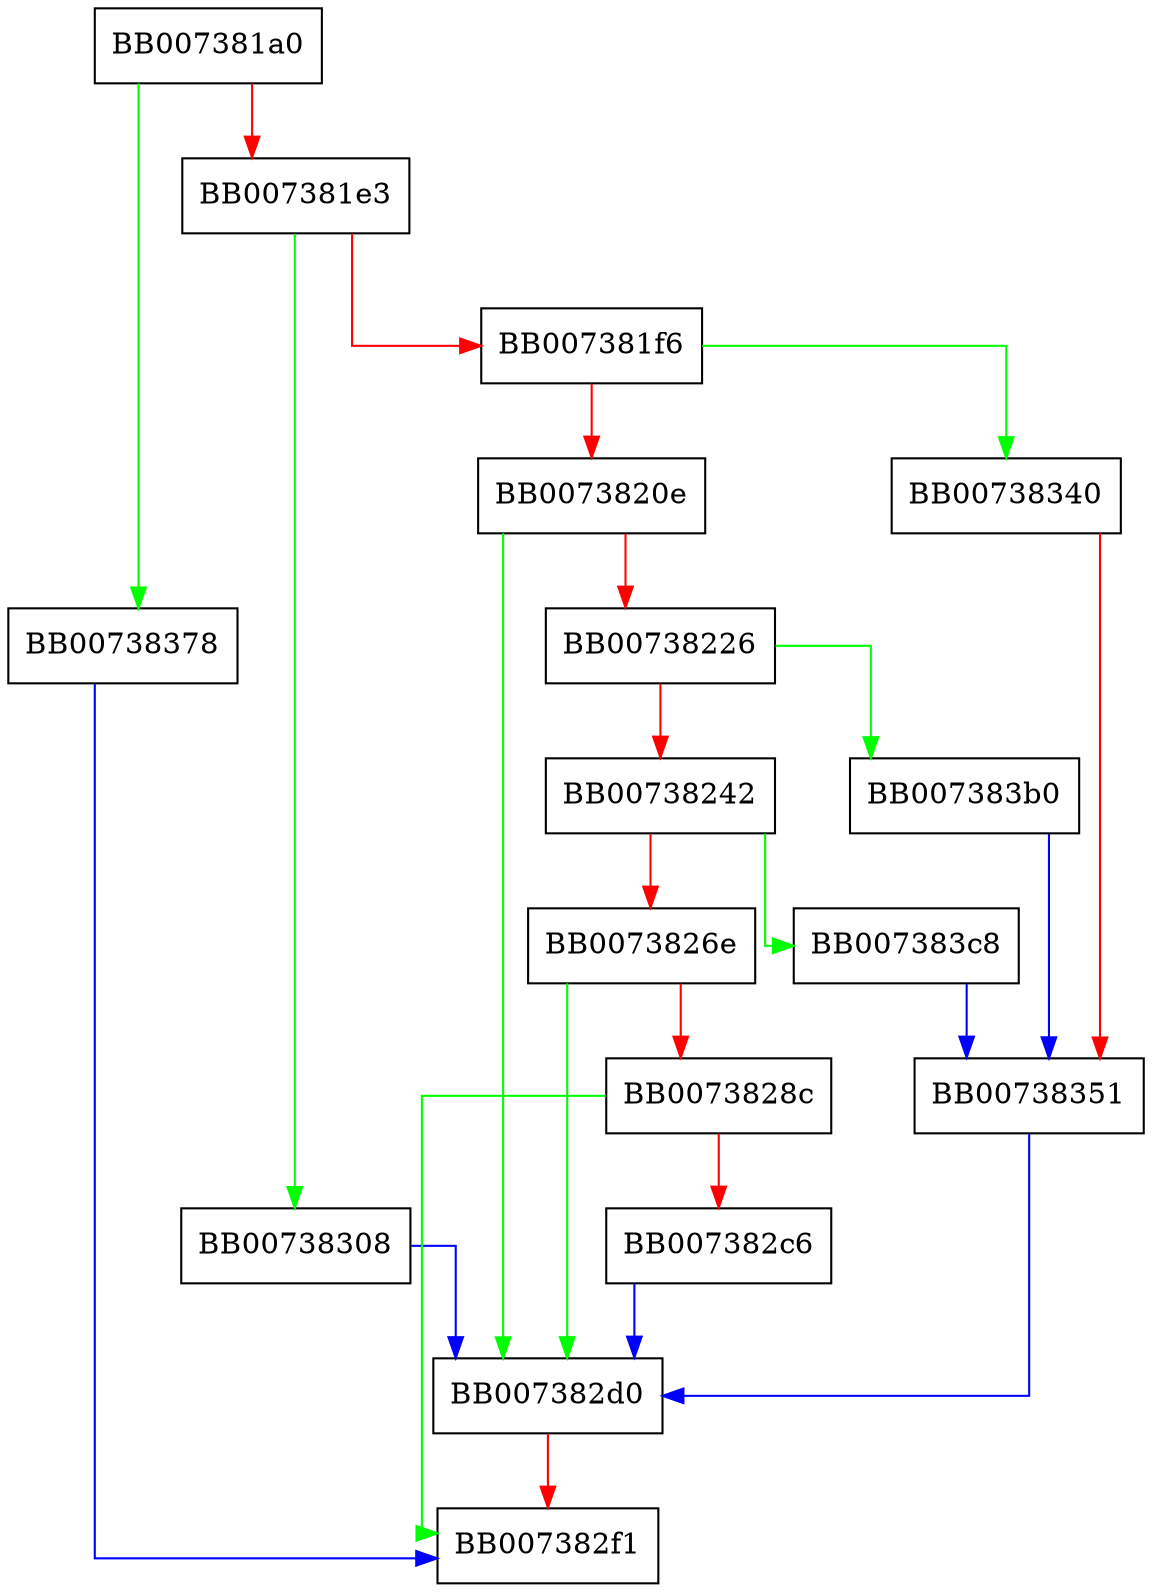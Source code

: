digraph SCT_new_from_base64 {
  node [shape="box"];
  graph [splines=ortho];
  BB007381a0 -> BB00738378 [color="green"];
  BB007381a0 -> BB007381e3 [color="red"];
  BB007381e3 -> BB00738308 [color="green"];
  BB007381e3 -> BB007381f6 [color="red"];
  BB007381f6 -> BB00738340 [color="green"];
  BB007381f6 -> BB0073820e [color="red"];
  BB0073820e -> BB007382d0 [color="green"];
  BB0073820e -> BB00738226 [color="red"];
  BB00738226 -> BB007383b0 [color="green"];
  BB00738226 -> BB00738242 [color="red"];
  BB00738242 -> BB007383c8 [color="green"];
  BB00738242 -> BB0073826e [color="red"];
  BB0073826e -> BB007382d0 [color="green"];
  BB0073826e -> BB0073828c [color="red"];
  BB0073828c -> BB007382f1 [color="green"];
  BB0073828c -> BB007382c6 [color="red"];
  BB007382c6 -> BB007382d0 [color="blue"];
  BB007382d0 -> BB007382f1 [color="red"];
  BB00738308 -> BB007382d0 [color="blue"];
  BB00738340 -> BB00738351 [color="red"];
  BB00738351 -> BB007382d0 [color="blue"];
  BB00738378 -> BB007382f1 [color="blue"];
  BB007383b0 -> BB00738351 [color="blue"];
  BB007383c8 -> BB00738351 [color="blue"];
}